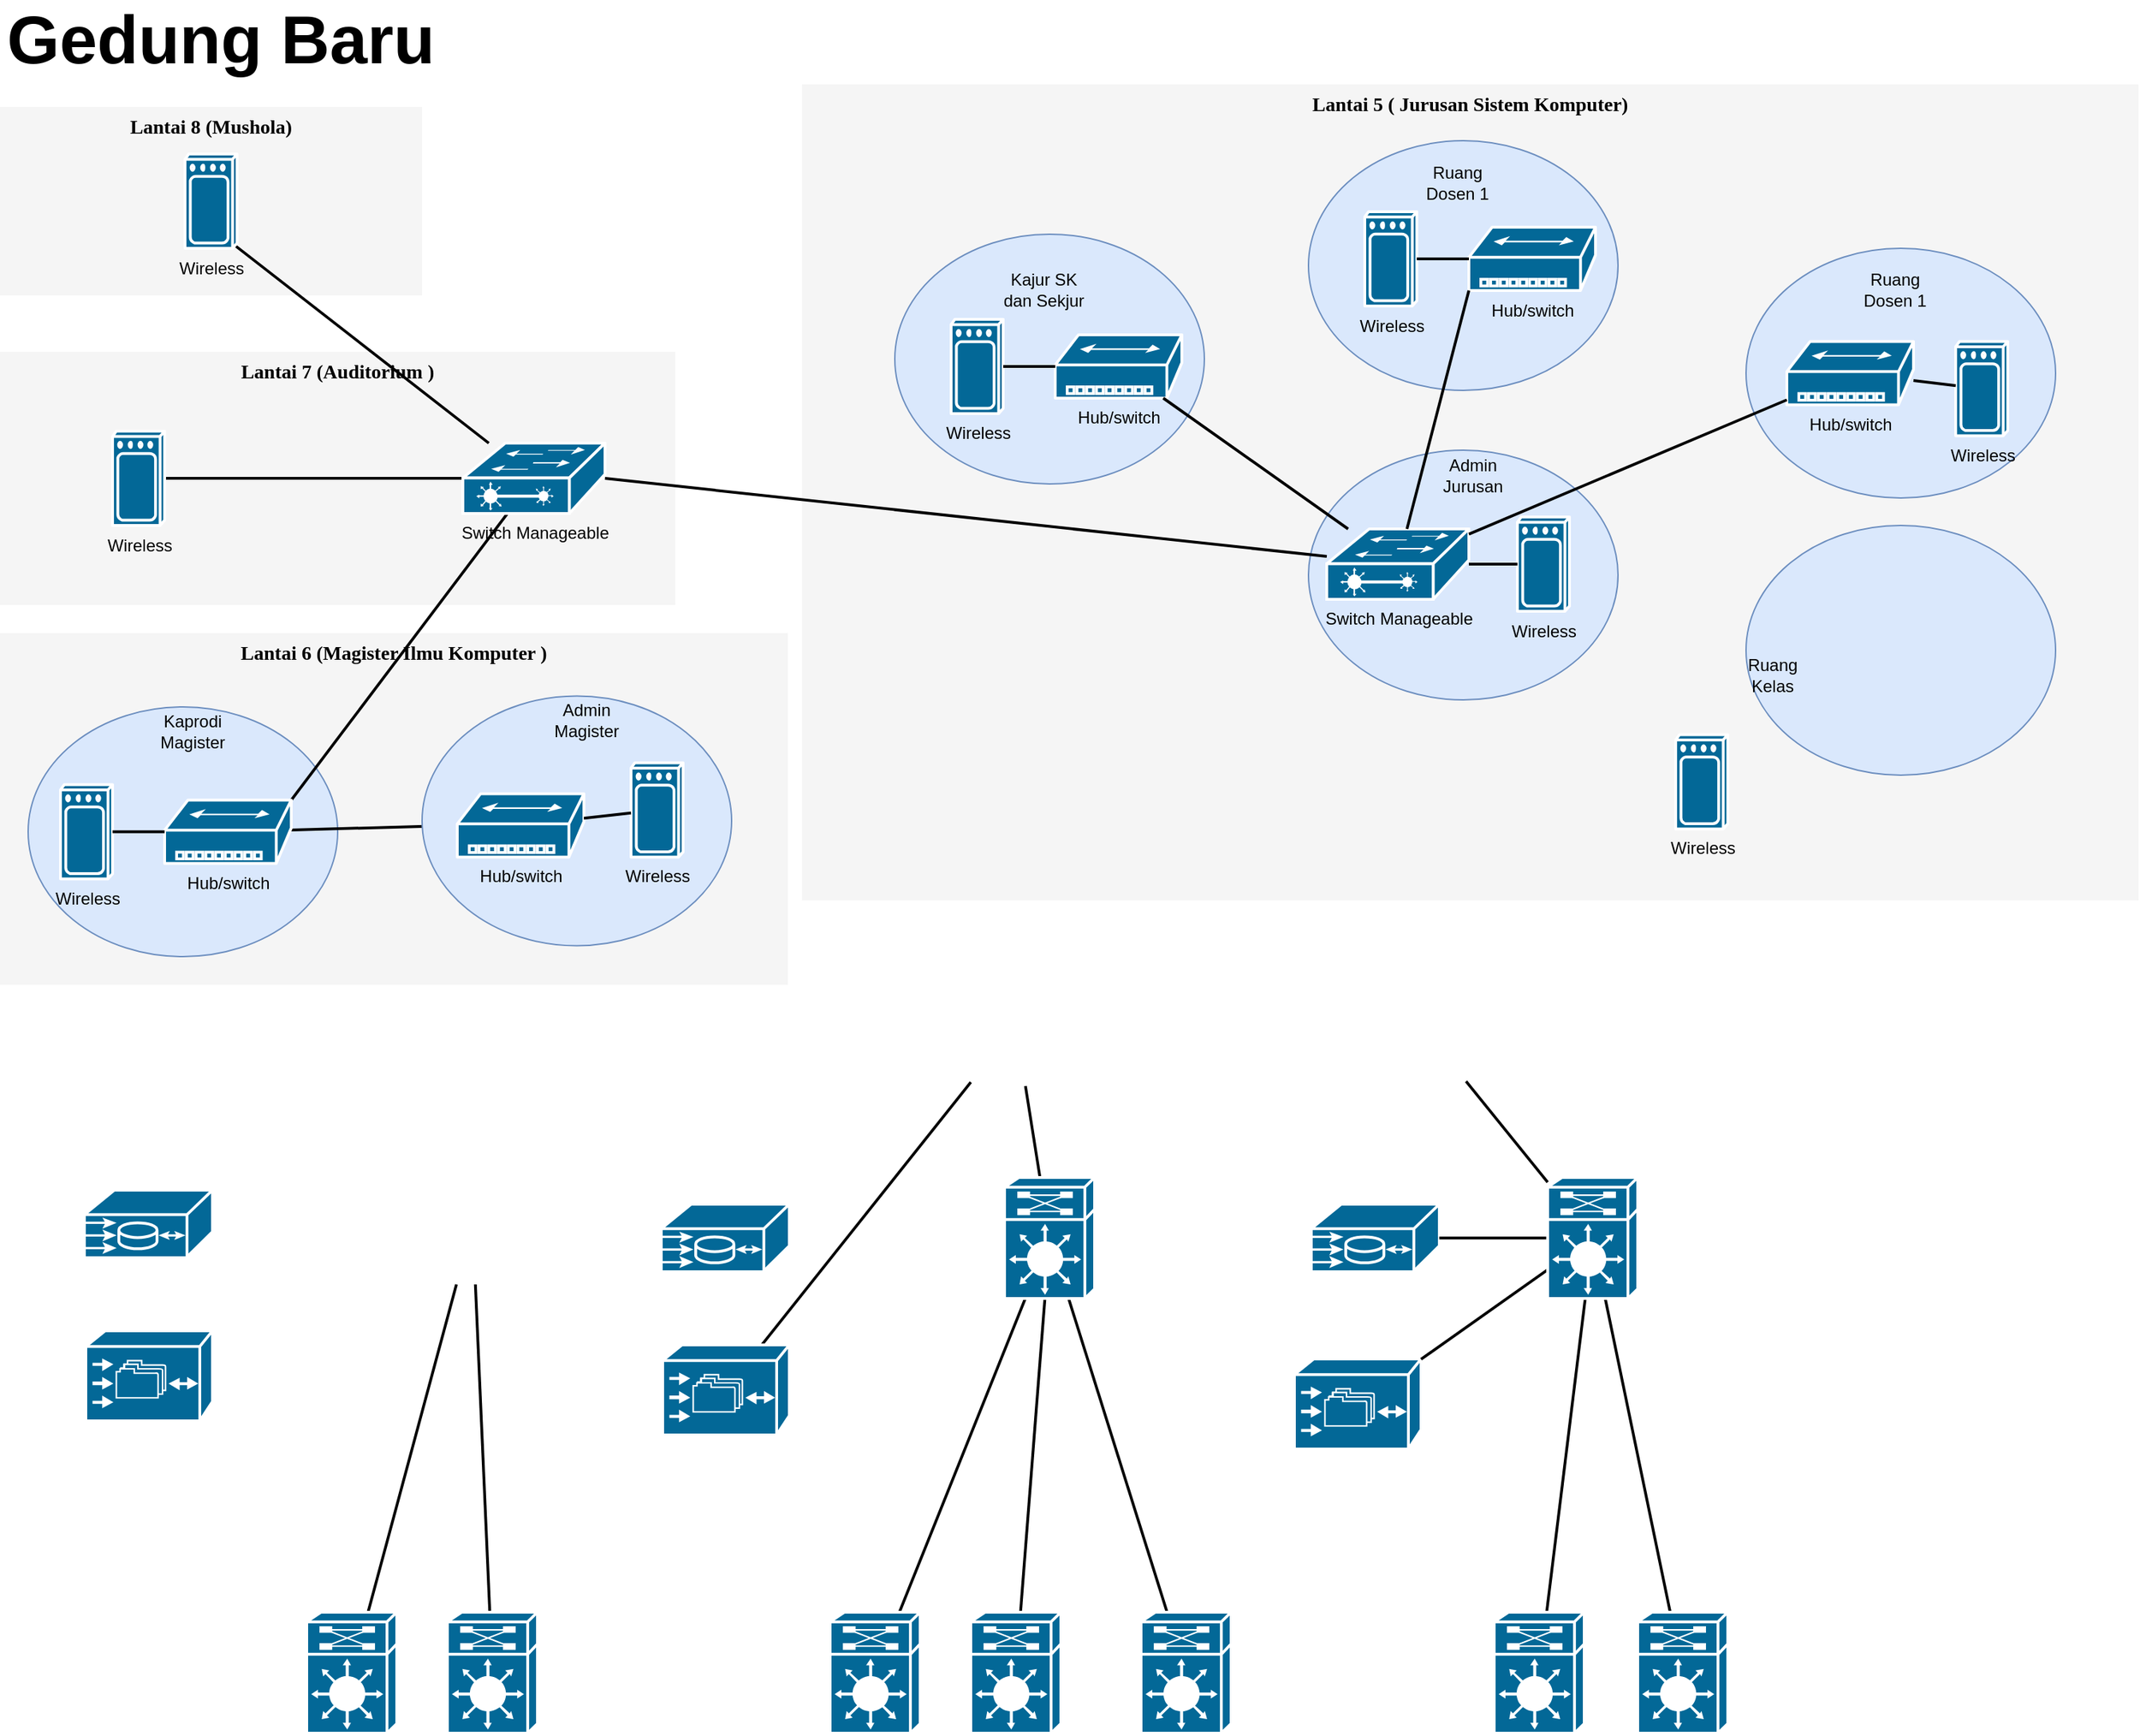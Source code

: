 <mxfile version="14.8.1" type="github">
  <diagram name="Page-1" id="c37626ed-c26b-45fb-9056-f9ebc6bb27b6">
    <mxGraphModel dx="1673" dy="841" grid="1" gridSize="10" guides="1" tooltips="1" connect="1" arrows="1" fold="1" page="1" pageScale="1" pageWidth="1100" pageHeight="850" background="none" math="0" shadow="0">
      <root>
        <mxCell id="0" />
        <mxCell id="1" parent="0" />
        <mxCell id="1c7a67bf8fd3230f-81" value="Lantai 5 ( Jurusan Sistem Komputer)" style="whiteSpace=wrap;html=1;rounded=0;shadow=0;comic=0;strokeWidth=1;fontFamily=Verdana;fontSize=14;fillColor=#f5f5f5;strokeColor=none;fontStyle=1;verticalAlign=top;" parent="1" vertex="1">
          <mxGeometry x="1030" y="230" width="950" height="580" as="geometry" />
        </mxCell>
        <mxCell id="SSEBOfdXeAujol5U6Ge1-46" value="" style="group" vertex="1" connectable="0" parent="1">
          <mxGeometry x="1701" y="346.5" width="220" height="177.5" as="geometry" />
        </mxCell>
        <mxCell id="SSEBOfdXeAujol5U6Ge1-37" value="" style="ellipse;whiteSpace=wrap;html=1;fillColor=#dae8fc;strokeColor=#6c8ebf;" vertex="1" parent="SSEBOfdXeAujol5U6Ge1-46">
          <mxGeometry width="220" height="177.5" as="geometry" />
        </mxCell>
        <mxCell id="SSEBOfdXeAujol5U6Ge1-33" value="Hub/switch" style="shape=mxgraph.cisco.hubs_and_gateways.small_hub;html=1;pointerEvents=1;dashed=0;fillColor=#036897;strokeColor=#ffffff;strokeWidth=2;verticalLabelPosition=bottom;verticalAlign=top;align=center;outlineConnect=0;" vertex="1" parent="SSEBOfdXeAujol5U6Ge1-46">
          <mxGeometry x="29" y="66.25" width="90" height="45" as="geometry" />
        </mxCell>
        <mxCell id="SSEBOfdXeAujol5U6Ge1-34" value="Ruang Dosen 1" style="text;html=1;strokeColor=none;fillColor=none;align=center;verticalAlign=middle;whiteSpace=wrap;rounded=0;" vertex="1" parent="SSEBOfdXeAujol5U6Ge1-46">
          <mxGeometry x="70" y="20" width="72" height="19.5" as="geometry" />
        </mxCell>
        <mxCell id="SSEBOfdXeAujol5U6Ge1-35" value="Wireless" style="shape=mxgraph.cisco.wireless.wireless;html=1;pointerEvents=1;dashed=0;fillColor=#036897;strokeColor=#ffffff;strokeWidth=2;verticalLabelPosition=bottom;verticalAlign=top;align=center;outlineConnect=0;" vertex="1" parent="SSEBOfdXeAujol5U6Ge1-46">
          <mxGeometry x="149" y="66.25" width="37" height="67" as="geometry" />
        </mxCell>
        <mxCell id="SSEBOfdXeAujol5U6Ge1-36" style="edgeStyle=none;html=1;labelBackgroundColor=none;startFill=0;endArrow=none;endFill=0;strokeWidth=2;fontFamily=Verdana;fontSize=12;" edge="1" parent="SSEBOfdXeAujol5U6Ge1-46" source="SSEBOfdXeAujol5U6Ge1-35" target="SSEBOfdXeAujol5U6Ge1-33">
          <mxGeometry relative="1" as="geometry">
            <mxPoint x="303" y="-137" as="sourcePoint" />
            <mxPoint x="91" y="-137" as="targetPoint" />
          </mxGeometry>
        </mxCell>
        <mxCell id="SSEBOfdXeAujol5U6Ge1-11" value="Lantai 6 (Magister Ilmu Komputer ) " style="whiteSpace=wrap;html=1;rounded=0;shadow=0;comic=0;strokeWidth=1;fontFamily=Verdana;fontSize=14;fillColor=#f5f5f5;strokeColor=none;verticalAlign=top;fontStyle=1" vertex="1" parent="1">
          <mxGeometry x="460" y="620" width="560" height="250" as="geometry" />
        </mxCell>
        <mxCell id="SSEBOfdXeAujol5U6Ge1-14" value="" style="ellipse;whiteSpace=wrap;html=1;fillColor=#dae8fc;strokeColor=#6c8ebf;" vertex="1" parent="1">
          <mxGeometry x="480" y="672.5" width="220" height="177.5" as="geometry" />
        </mxCell>
        <mxCell id="SSEBOfdXeAujol5U6Ge1-6" value="Lantai 7 (Auditorium ) " style="whiteSpace=wrap;html=1;rounded=0;shadow=0;comic=0;strokeWidth=1;fontFamily=Verdana;fontSize=14;fillColor=#f5f5f5;strokeColor=none;verticalAlign=top;fontStyle=1" vertex="1" parent="1">
          <mxGeometry x="460" y="420" width="480" height="180" as="geometry" />
        </mxCell>
        <mxCell id="1c7a67bf8fd3230f-83" value="Lantai 8 (Mushola) " style="whiteSpace=wrap;html=1;rounded=0;shadow=0;comic=0;strokeWidth=1;fontFamily=Verdana;fontSize=14;fillColor=#f5f5f5;strokeColor=none;verticalAlign=top;fontStyle=1" parent="1" vertex="1">
          <mxGeometry x="460" y="246" width="300" height="134" as="geometry" />
        </mxCell>
        <mxCell id="1c7a67bf8fd3230f-56" style="edgeStyle=none;html=1;labelBackgroundColor=none;startFill=0;endArrow=none;endFill=0;strokeWidth=2;fontFamily=Verdana;fontSize=12;exitX=0.96;exitY=0.97;exitDx=0;exitDy=0;exitPerimeter=0;" parent="1" source="SSEBOfdXeAujol5U6Ge1-5" target="SSEBOfdXeAujol5U6Ge1-7" edge="1">
          <mxGeometry relative="1" as="geometry">
            <mxPoint x="878.455" y="775.253" as="sourcePoint" />
            <mxPoint x="854.663" y="856" as="targetPoint" />
          </mxGeometry>
        </mxCell>
        <mxCell id="1c7a67bf8fd3230f-66" style="edgeStyle=none;html=1;labelBackgroundColor=none;startFill=0;endArrow=none;endFill=0;strokeWidth=2;fontFamily=Verdana;fontSize=12;exitX=0;exitY=0.5;exitDx=0;exitDy=0;exitPerimeter=0;entryX=1;entryY=0.5;entryDx=0;entryDy=0;entryPerimeter=0;" parent="1" source="SSEBOfdXeAujol5U6Ge1-7" target="SSEBOfdXeAujol5U6Ge1-8" edge="1">
          <mxGeometry relative="1" as="geometry">
            <mxPoint x="827.972" y="942" as="sourcePoint" />
            <mxPoint x="810.028" y="997" as="targetPoint" />
          </mxGeometry>
        </mxCell>
        <mxCell id="1c7a67bf8fd3230f-60" style="edgeStyle=none;html=1;labelBackgroundColor=none;startFill=0;endArrow=none;endFill=0;strokeWidth=2;fontFamily=Verdana;fontSize=12;" parent="1" target="1c7a67bf8fd3230f-24" edge="1">
          <mxGeometry relative="1" as="geometry">
            <mxPoint x="1188.834" y="942" as="sourcePoint" />
          </mxGeometry>
        </mxCell>
        <mxCell id="1c7a67bf8fd3230f-70" style="edgeStyle=none;html=1;labelBackgroundColor=none;startFill=0;endArrow=none;endFill=0;strokeWidth=2;fontFamily=Verdana;fontSize=12;" parent="1" target="1c7a67bf8fd3230f-23" edge="1">
          <mxGeometry relative="1" as="geometry">
            <mxPoint x="1150.0" y="939.233" as="sourcePoint" />
          </mxGeometry>
        </mxCell>
        <mxCell id="1c7a67bf8fd3230f-59" style="edgeStyle=none;html=1;labelBackgroundColor=none;startFill=0;endArrow=none;endFill=0;strokeWidth=2;fontFamily=Verdana;fontSize=12;" parent="1" target="1c7a67bf8fd3230f-27" edge="1">
          <mxGeometry relative="1" as="geometry">
            <mxPoint x="1502" y="938.607" as="sourcePoint" />
          </mxGeometry>
        </mxCell>
        <mxCell id="1c7a67bf8fd3230f-19" value="" style="shape=mxgraph.cisco.misc.me1100;html=1;dashed=0;fillColor=#036897;strokeColor=#ffffff;strokeWidth=2;verticalLabelPosition=bottom;verticalAlign=top;rounded=0;shadow=0;comic=0;fontFamily=Verdana;fontSize=12;" parent="1" vertex="1">
          <mxGeometry x="520" y="1016" width="91" height="48" as="geometry" />
        </mxCell>
        <mxCell id="1c7a67bf8fd3230f-20" value="" style="shape=mxgraph.cisco.storage.cisco_file_engine;html=1;dashed=0;fillColor=#036897;strokeColor=#ffffff;strokeWidth=2;verticalLabelPosition=bottom;verticalAlign=top;rounded=0;shadow=0;comic=0;fontFamily=Verdana;fontSize=12;" parent="1" vertex="1">
          <mxGeometry x="521" y="1116" width="90" height="64" as="geometry" />
        </mxCell>
        <mxCell id="1c7a67bf8fd3230f-67" style="edgeStyle=none;html=1;labelBackgroundColor=none;startFill=0;endArrow=none;endFill=0;strokeWidth=2;fontFamily=Verdana;fontSize=12;entryX=1;entryY=0;entryDx=0;entryDy=0;entryPerimeter=0;" parent="1" source="SSEBOfdXeAujol5U6Ge1-7" target="SSEBOfdXeAujol5U6Ge1-13" edge="1">
          <mxGeometry relative="1" as="geometry">
            <mxPoint x="764" y="1040" as="sourcePoint" />
          </mxGeometry>
        </mxCell>
        <mxCell id="1c7a67bf8fd3230f-68" style="edgeStyle=none;html=1;labelBackgroundColor=none;startFill=0;endArrow=none;endFill=0;strokeWidth=2;fontFamily=Verdana;fontSize=12;exitX=0;exitY=0.5;exitDx=0;exitDy=0;exitPerimeter=0;" parent="1" source="SSEBOfdXeAujol5U6Ge1-21" target="SSEBOfdXeAujol5U6Ge1-13" edge="1">
          <mxGeometry relative="1" as="geometry">
            <mxPoint x="764" y="1055.026" as="sourcePoint" />
          </mxGeometry>
        </mxCell>
        <mxCell id="1c7a67bf8fd3230f-78" style="edgeStyle=none;html=1;labelBackgroundColor=none;startFill=0;endArrow=none;endFill=0;strokeWidth=2;fontFamily=Verdana;fontSize=12;" parent="1" target="1c7a67bf8fd3230f-29" edge="1">
          <mxGeometry relative="1" as="geometry">
            <mxPoint x="797.887" y="1083" as="sourcePoint" />
          </mxGeometry>
        </mxCell>
        <mxCell id="1c7a67bf8fd3230f-79" style="edgeStyle=none;html=1;labelBackgroundColor=none;startFill=0;endArrow=none;endFill=0;strokeWidth=2;fontFamily=Verdana;fontSize=12;" parent="1" target="1c7a67bf8fd3230f-28" edge="1">
          <mxGeometry relative="1" as="geometry">
            <mxPoint x="784.408" y="1083" as="sourcePoint" />
          </mxGeometry>
        </mxCell>
        <mxCell id="1c7a67bf8fd3230f-22" value="" style="shape=mxgraph.cisco.misc.me1100;html=1;dashed=0;fillColor=#036897;strokeColor=#ffffff;strokeWidth=2;verticalLabelPosition=bottom;verticalAlign=top;rounded=0;shadow=0;comic=0;fontFamily=Verdana;fontSize=12;" parent="1" vertex="1">
          <mxGeometry x="930" y="1026" width="91" height="48" as="geometry" />
        </mxCell>
        <mxCell id="1c7a67bf8fd3230f-23" value="" style="shape=mxgraph.cisco.storage.cisco_file_engine;html=1;dashed=0;fillColor=#036897;strokeColor=#ffffff;strokeWidth=2;verticalLabelPosition=bottom;verticalAlign=top;rounded=0;shadow=0;comic=0;fontFamily=Verdana;fontSize=12;" parent="1" vertex="1">
          <mxGeometry x="931" y="1126" width="90" height="64" as="geometry" />
        </mxCell>
        <mxCell id="1c7a67bf8fd3230f-75" style="edgeStyle=none;html=1;labelBackgroundColor=none;startFill=0;endArrow=none;endFill=0;strokeWidth=2;fontFamily=Verdana;fontSize=12;" parent="1" source="1c7a67bf8fd3230f-24" target="1c7a67bf8fd3230f-33" edge="1">
          <mxGeometry relative="1" as="geometry" />
        </mxCell>
        <mxCell id="1c7a67bf8fd3230f-76" style="edgeStyle=none;html=1;labelBackgroundColor=none;startFill=0;endArrow=none;endFill=0;strokeWidth=2;fontFamily=Verdana;fontSize=12;" parent="1" source="1c7a67bf8fd3230f-24" target="1c7a67bf8fd3230f-32" edge="1">
          <mxGeometry relative="1" as="geometry" />
        </mxCell>
        <mxCell id="1c7a67bf8fd3230f-77" style="edgeStyle=none;html=1;labelBackgroundColor=none;startFill=0;endArrow=none;endFill=0;strokeWidth=2;fontFamily=Verdana;fontSize=12;" parent="1" source="1c7a67bf8fd3230f-24" target="1c7a67bf8fd3230f-31" edge="1">
          <mxGeometry relative="1" as="geometry" />
        </mxCell>
        <mxCell id="1c7a67bf8fd3230f-24" value="" style="shape=mxgraph.cisco.misc.route_switch_processor;html=1;dashed=0;fillColor=#036897;strokeColor=#ffffff;strokeWidth=2;verticalLabelPosition=bottom;verticalAlign=top;rounded=0;shadow=0;comic=0;fontFamily=Verdana;fontSize=12;" parent="1" vertex="1">
          <mxGeometry x="1174" y="1007" width="64" height="86" as="geometry" />
        </mxCell>
        <mxCell id="1c7a67bf8fd3230f-25" value="" style="shape=mxgraph.cisco.misc.me1100;html=1;dashed=0;fillColor=#036897;strokeColor=#ffffff;strokeWidth=2;verticalLabelPosition=bottom;verticalAlign=top;rounded=0;shadow=0;comic=0;fontFamily=Verdana;fontSize=12;" parent="1" vertex="1">
          <mxGeometry x="1392" y="1026" width="91" height="48" as="geometry" />
        </mxCell>
        <mxCell id="1c7a67bf8fd3230f-26" value="" style="shape=mxgraph.cisco.storage.cisco_file_engine;html=1;dashed=0;fillColor=#036897;strokeColor=#ffffff;strokeWidth=2;verticalLabelPosition=bottom;verticalAlign=top;rounded=0;shadow=0;comic=0;fontFamily=Verdana;fontSize=12;" parent="1" vertex="1">
          <mxGeometry x="1380" y="1136" width="90" height="64" as="geometry" />
        </mxCell>
        <mxCell id="1c7a67bf8fd3230f-71" style="edgeStyle=none;html=1;labelBackgroundColor=none;startFill=0;endArrow=none;endFill=0;strokeWidth=2;fontFamily=Verdana;fontSize=12;" parent="1" source="1c7a67bf8fd3230f-27" target="1c7a67bf8fd3230f-25" edge="1">
          <mxGeometry relative="1" as="geometry" />
        </mxCell>
        <mxCell id="1c7a67bf8fd3230f-72" style="edgeStyle=none;html=1;labelBackgroundColor=none;startFill=0;endArrow=none;endFill=0;strokeWidth=2;fontFamily=Verdana;fontSize=12;" parent="1" source="1c7a67bf8fd3230f-27" target="1c7a67bf8fd3230f-26" edge="1">
          <mxGeometry relative="1" as="geometry" />
        </mxCell>
        <mxCell id="1c7a67bf8fd3230f-73" style="edgeStyle=none;html=1;labelBackgroundColor=none;startFill=0;endArrow=none;endFill=0;strokeWidth=2;fontFamily=Verdana;fontSize=12;" parent="1" source="1c7a67bf8fd3230f-27" target="1c7a67bf8fd3230f-35" edge="1">
          <mxGeometry relative="1" as="geometry" />
        </mxCell>
        <mxCell id="1c7a67bf8fd3230f-74" style="edgeStyle=none;html=1;labelBackgroundColor=none;startFill=0;endArrow=none;endFill=0;strokeWidth=2;fontFamily=Verdana;fontSize=12;" parent="1" source="1c7a67bf8fd3230f-27" target="1c7a67bf8fd3230f-34" edge="1">
          <mxGeometry relative="1" as="geometry" />
        </mxCell>
        <mxCell id="1c7a67bf8fd3230f-27" value="" style="shape=mxgraph.cisco.misc.route_switch_processor;html=1;dashed=0;fillColor=#036897;strokeColor=#ffffff;strokeWidth=2;verticalLabelPosition=bottom;verticalAlign=top;rounded=0;shadow=0;comic=0;fontFamily=Verdana;fontSize=12;" parent="1" vertex="1">
          <mxGeometry x="1560" y="1007" width="64" height="86" as="geometry" />
        </mxCell>
        <mxCell id="1c7a67bf8fd3230f-28" value="" style="shape=mxgraph.cisco.misc.route_switch_processor;html=1;dashed=0;fillColor=#036897;strokeColor=#ffffff;strokeWidth=2;verticalLabelPosition=bottom;verticalAlign=top;rounded=0;shadow=0;comic=0;fontFamily=Verdana;fontSize=12;" parent="1" vertex="1">
          <mxGeometry x="678" y="1316" width="64" height="86" as="geometry" />
        </mxCell>
        <mxCell id="1c7a67bf8fd3230f-29" value="" style="shape=mxgraph.cisco.misc.route_switch_processor;html=1;dashed=0;fillColor=#036897;strokeColor=#ffffff;strokeWidth=2;verticalLabelPosition=bottom;verticalAlign=top;rounded=0;shadow=0;comic=0;fontFamily=Verdana;fontSize=12;" parent="1" vertex="1">
          <mxGeometry x="778" y="1316" width="64" height="86" as="geometry" />
        </mxCell>
        <mxCell id="1c7a67bf8fd3230f-31" value="" style="shape=mxgraph.cisco.misc.route_switch_processor;html=1;dashed=0;fillColor=#036897;strokeColor=#ffffff;strokeWidth=2;verticalLabelPosition=bottom;verticalAlign=top;rounded=0;shadow=0;comic=0;fontFamily=Verdana;fontSize=12;" parent="1" vertex="1">
          <mxGeometry x="1050" y="1316" width="64" height="86" as="geometry" />
        </mxCell>
        <mxCell id="1c7a67bf8fd3230f-32" value="" style="shape=mxgraph.cisco.misc.route_switch_processor;html=1;dashed=0;fillColor=#036897;strokeColor=#ffffff;strokeWidth=2;verticalLabelPosition=bottom;verticalAlign=top;rounded=0;shadow=0;comic=0;fontFamily=Verdana;fontSize=12;" parent="1" vertex="1">
          <mxGeometry x="1150" y="1316" width="64" height="86" as="geometry" />
        </mxCell>
        <mxCell id="1c7a67bf8fd3230f-33" value="" style="shape=mxgraph.cisco.misc.route_switch_processor;html=1;dashed=0;fillColor=#036897;strokeColor=#ffffff;strokeWidth=2;verticalLabelPosition=bottom;verticalAlign=top;rounded=0;shadow=0;comic=0;fontFamily=Verdana;fontSize=12;" parent="1" vertex="1">
          <mxGeometry x="1271" y="1316" width="64" height="86" as="geometry" />
        </mxCell>
        <mxCell id="1c7a67bf8fd3230f-34" value="" style="shape=mxgraph.cisco.misc.route_switch_processor;html=1;dashed=0;fillColor=#036897;strokeColor=#ffffff;strokeWidth=2;verticalLabelPosition=bottom;verticalAlign=top;rounded=0;shadow=0;comic=0;fontFamily=Verdana;fontSize=12;" parent="1" vertex="1">
          <mxGeometry x="1522" y="1316" width="64" height="86" as="geometry" />
        </mxCell>
        <mxCell id="1c7a67bf8fd3230f-35" value="" style="shape=mxgraph.cisco.misc.route_switch_processor;html=1;dashed=0;fillColor=#036897;strokeColor=#ffffff;strokeWidth=2;verticalLabelPosition=bottom;verticalAlign=top;rounded=0;shadow=0;comic=0;fontFamily=Verdana;fontSize=12;" parent="1" vertex="1">
          <mxGeometry x="1624" y="1316" width="64" height="86" as="geometry" />
        </mxCell>
        <mxCell id="SSEBOfdXeAujol5U6Ge1-3" value="&lt;b&gt;&lt;font style=&quot;font-size: 48px&quot;&gt;Gedung Baru&lt;/font&gt;&lt;/b&gt;" style="text;html=1;strokeColor=none;fillColor=none;spacing=5;spacingTop=-20;whiteSpace=wrap;overflow=hidden;rounded=0;" vertex="1" parent="1">
          <mxGeometry x="460" y="180" width="340" height="50" as="geometry" />
        </mxCell>
        <mxCell id="SSEBOfdXeAujol5U6Ge1-5" value="Wireless" style="shape=mxgraph.cisco.wireless.wireless;html=1;pointerEvents=1;dashed=0;fillColor=#036897;strokeColor=#ffffff;strokeWidth=2;verticalLabelPosition=bottom;verticalAlign=top;align=center;outlineConnect=0;" vertex="1" parent="1">
          <mxGeometry x="591.5" y="279.5" width="37" height="67" as="geometry" />
        </mxCell>
        <mxCell id="SSEBOfdXeAujol5U6Ge1-7" value="&lt;div&gt;Switch Manageable&lt;br&gt;&lt;/div&gt;" style="shape=mxgraph.cisco.switches.layer_2_remote_switch;html=1;pointerEvents=1;dashed=0;fillColor=#036897;strokeColor=#ffffff;strokeWidth=2;verticalLabelPosition=bottom;verticalAlign=top;align=center;outlineConnect=0;" vertex="1" parent="1">
          <mxGeometry x="789" y="485" width="101" height="50" as="geometry" />
        </mxCell>
        <mxCell id="SSEBOfdXeAujol5U6Ge1-8" value="Wireless" style="shape=mxgraph.cisco.wireless.wireless;html=1;pointerEvents=1;dashed=0;fillColor=#036897;strokeColor=#ffffff;strokeWidth=2;verticalLabelPosition=bottom;verticalAlign=top;align=center;outlineConnect=0;" vertex="1" parent="1">
          <mxGeometry x="540" y="476.5" width="37" height="67" as="geometry" />
        </mxCell>
        <mxCell id="SSEBOfdXeAujol5U6Ge1-13" value="Hub/switch" style="shape=mxgraph.cisco.hubs_and_gateways.small_hub;html=1;pointerEvents=1;dashed=0;fillColor=#036897;strokeColor=#ffffff;strokeWidth=2;verticalLabelPosition=bottom;verticalAlign=top;align=center;outlineConnect=0;" vertex="1" parent="1">
          <mxGeometry x="577" y="738.75" width="90" height="45" as="geometry" />
        </mxCell>
        <mxCell id="SSEBOfdXeAujol5U6Ge1-17" value="Kaprodi Magister" style="text;html=1;strokeColor=none;fillColor=none;align=center;verticalAlign=middle;whiteSpace=wrap;rounded=0;" vertex="1" parent="1">
          <mxGeometry x="577" y="680" width="40" height="20" as="geometry" />
        </mxCell>
        <mxCell id="SSEBOfdXeAujol5U6Ge1-18" value="Wireless" style="shape=mxgraph.cisco.wireless.wireless;html=1;pointerEvents=1;dashed=0;fillColor=#036897;strokeColor=#ffffff;strokeWidth=2;verticalLabelPosition=bottom;verticalAlign=top;align=center;outlineConnect=0;" vertex="1" parent="1">
          <mxGeometry x="503" y="727.75" width="37" height="67" as="geometry" />
        </mxCell>
        <mxCell id="SSEBOfdXeAujol5U6Ge1-19" style="edgeStyle=none;html=1;labelBackgroundColor=none;startFill=0;endArrow=none;endFill=0;strokeWidth=2;fontFamily=Verdana;fontSize=12;" edge="1" parent="1" source="SSEBOfdXeAujol5U6Ge1-18" target="SSEBOfdXeAujol5U6Ge1-13">
          <mxGeometry relative="1" as="geometry">
            <mxPoint x="799" y="520" as="sourcePoint" />
            <mxPoint x="587" y="520" as="targetPoint" />
          </mxGeometry>
        </mxCell>
        <mxCell id="SSEBOfdXeAujol5U6Ge1-20" value="" style="ellipse;whiteSpace=wrap;html=1;fillColor=#dae8fc;strokeColor=#6c8ebf;" vertex="1" parent="1">
          <mxGeometry x="760" y="664.75" width="220" height="177.5" as="geometry" />
        </mxCell>
        <mxCell id="SSEBOfdXeAujol5U6Ge1-21" value="Hub/switch" style="shape=mxgraph.cisco.hubs_and_gateways.small_hub;html=1;pointerEvents=1;dashed=0;fillColor=#036897;strokeColor=#ffffff;strokeWidth=2;verticalLabelPosition=bottom;verticalAlign=top;align=center;outlineConnect=0;" vertex="1" parent="1">
          <mxGeometry x="785" y="734.25" width="90" height="45" as="geometry" />
        </mxCell>
        <mxCell id="SSEBOfdXeAujol5U6Ge1-22" value="Admin Magister" style="text;html=1;strokeColor=none;fillColor=none;align=center;verticalAlign=middle;whiteSpace=wrap;rounded=0;" vertex="1" parent="1">
          <mxGeometry x="857" y="672.25" width="40" height="20" as="geometry" />
        </mxCell>
        <mxCell id="SSEBOfdXeAujol5U6Ge1-23" value="Wireless" style="shape=mxgraph.cisco.wireless.wireless;html=1;pointerEvents=1;dashed=0;fillColor=#036897;strokeColor=#ffffff;strokeWidth=2;verticalLabelPosition=bottom;verticalAlign=top;align=center;outlineConnect=0;" vertex="1" parent="1">
          <mxGeometry x="908.5" y="712.25" width="37" height="67" as="geometry" />
        </mxCell>
        <mxCell id="SSEBOfdXeAujol5U6Ge1-24" style="edgeStyle=none;html=1;labelBackgroundColor=none;startFill=0;endArrow=none;endFill=0;strokeWidth=2;fontFamily=Verdana;fontSize=12;" edge="1" parent="1" source="SSEBOfdXeAujol5U6Ge1-23" target="SSEBOfdXeAujol5U6Ge1-21">
          <mxGeometry relative="1" as="geometry">
            <mxPoint x="1079" y="512.25" as="sourcePoint" />
            <mxPoint x="867" y="512.25" as="targetPoint" />
          </mxGeometry>
        </mxCell>
        <mxCell id="SSEBOfdXeAujol5U6Ge1-39" value="" style="group" vertex="1" connectable="0" parent="1">
          <mxGeometry x="1390" y="490" width="220" height="177.5" as="geometry" />
        </mxCell>
        <mxCell id="SSEBOfdXeAujol5U6Ge1-25" value="" style="ellipse;whiteSpace=wrap;html=1;fillColor=#dae8fc;strokeColor=#6c8ebf;" vertex="1" parent="SSEBOfdXeAujol5U6Ge1-39">
          <mxGeometry width="220" height="177.5" as="geometry" />
        </mxCell>
        <mxCell id="SSEBOfdXeAujol5U6Ge1-27" value="Admin Jurusan" style="text;html=1;strokeColor=none;fillColor=none;align=center;verticalAlign=middle;whiteSpace=wrap;rounded=0;" vertex="1" parent="SSEBOfdXeAujol5U6Ge1-39">
          <mxGeometry x="97" y="7.5" width="40" height="20" as="geometry" />
        </mxCell>
        <mxCell id="SSEBOfdXeAujol5U6Ge1-28" value="Wireless" style="shape=mxgraph.cisco.wireless.wireless;html=1;pointerEvents=1;dashed=0;fillColor=#036897;strokeColor=#ffffff;strokeWidth=2;verticalLabelPosition=bottom;verticalAlign=top;align=center;outlineConnect=0;" vertex="1" parent="SSEBOfdXeAujol5U6Ge1-39">
          <mxGeometry x="148.5" y="47.5" width="37" height="67" as="geometry" />
        </mxCell>
        <mxCell id="SSEBOfdXeAujol5U6Ge1-29" style="edgeStyle=none;html=1;labelBackgroundColor=none;startFill=0;endArrow=none;endFill=0;strokeWidth=2;fontFamily=Verdana;fontSize=12;" edge="1" parent="SSEBOfdXeAujol5U6Ge1-39" source="SSEBOfdXeAujol5U6Ge1-28" target="SSEBOfdXeAujol5U6Ge1-30">
          <mxGeometry relative="1" as="geometry">
            <mxPoint x="319" y="-152.5" as="sourcePoint" />
            <mxPoint x="115.0" y="86.897" as="targetPoint" />
          </mxGeometry>
        </mxCell>
        <mxCell id="SSEBOfdXeAujol5U6Ge1-30" value="&lt;div&gt;Switch Manageable&lt;br&gt;&lt;/div&gt;" style="shape=mxgraph.cisco.switches.layer_2_remote_switch;html=1;pointerEvents=1;dashed=0;fillColor=#036897;strokeColor=#ffffff;strokeWidth=2;verticalLabelPosition=bottom;verticalAlign=top;align=center;outlineConnect=0;" vertex="1" parent="SSEBOfdXeAujol5U6Ge1-39">
          <mxGeometry x="13" y="56" width="101" height="50" as="geometry" />
        </mxCell>
        <mxCell id="SSEBOfdXeAujol5U6Ge1-47" value="" style="group" vertex="1" connectable="0" parent="1">
          <mxGeometry x="1390" y="270" width="220" height="177.5" as="geometry" />
        </mxCell>
        <mxCell id="SSEBOfdXeAujol5U6Ge1-48" value="" style="ellipse;whiteSpace=wrap;html=1;fillColor=#dae8fc;strokeColor=#6c8ebf;" vertex="1" parent="SSEBOfdXeAujol5U6Ge1-47">
          <mxGeometry width="220" height="177.5" as="geometry" />
        </mxCell>
        <mxCell id="SSEBOfdXeAujol5U6Ge1-49" value="Hub/switch" style="shape=mxgraph.cisco.hubs_and_gateways.small_hub;html=1;pointerEvents=1;dashed=0;fillColor=#036897;strokeColor=#ffffff;strokeWidth=2;verticalLabelPosition=bottom;verticalAlign=top;align=center;outlineConnect=0;" vertex="1" parent="SSEBOfdXeAujol5U6Ge1-47">
          <mxGeometry x="114" y="61.5" width="90" height="45" as="geometry" />
        </mxCell>
        <mxCell id="SSEBOfdXeAujol5U6Ge1-50" value="Ruang Dosen 1" style="text;html=1;strokeColor=none;fillColor=none;align=center;verticalAlign=middle;whiteSpace=wrap;rounded=0;" vertex="1" parent="SSEBOfdXeAujol5U6Ge1-47">
          <mxGeometry x="70" y="20" width="72" height="19.5" as="geometry" />
        </mxCell>
        <mxCell id="SSEBOfdXeAujol5U6Ge1-51" value="Wireless" style="shape=mxgraph.cisco.wireless.wireless;html=1;pointerEvents=1;dashed=0;fillColor=#036897;strokeColor=#ffffff;strokeWidth=2;verticalLabelPosition=bottom;verticalAlign=top;align=center;outlineConnect=0;" vertex="1" parent="SSEBOfdXeAujol5U6Ge1-47">
          <mxGeometry x="40" y="50.5" width="37" height="67" as="geometry" />
        </mxCell>
        <mxCell id="SSEBOfdXeAujol5U6Ge1-52" style="edgeStyle=none;html=1;labelBackgroundColor=none;startFill=0;endArrow=none;endFill=0;strokeWidth=2;fontFamily=Verdana;fontSize=12;" edge="1" parent="SSEBOfdXeAujol5U6Ge1-47" source="SSEBOfdXeAujol5U6Ge1-51" target="SSEBOfdXeAujol5U6Ge1-49">
          <mxGeometry relative="1" as="geometry">
            <mxPoint x="324" y="-140.5" as="sourcePoint" />
            <mxPoint x="112" y="-140.5" as="targetPoint" />
          </mxGeometry>
        </mxCell>
        <mxCell id="SSEBOfdXeAujol5U6Ge1-38" style="edgeStyle=none;html=1;labelBackgroundColor=none;startFill=0;endArrow=none;endFill=0;strokeWidth=2;fontFamily=Verdana;fontSize=12;" edge="1" parent="1" source="SSEBOfdXeAujol5U6Ge1-30" target="SSEBOfdXeAujol5U6Ge1-33">
          <mxGeometry relative="1" as="geometry">
            <mxPoint x="1358" y="484.873" as="sourcePoint" />
            <mxPoint x="900.0" y="520" as="targetPoint" />
          </mxGeometry>
        </mxCell>
        <mxCell id="1c7a67bf8fd3230f-69" style="edgeStyle=none;html=1;labelBackgroundColor=none;startFill=0;endArrow=none;endFill=0;strokeWidth=2;fontFamily=Verdana;fontSize=12;entryX=1;entryY=0.5;entryDx=0;entryDy=0;entryPerimeter=0;" parent="1" source="SSEBOfdXeAujol5U6Ge1-30" target="SSEBOfdXeAujol5U6Ge1-7" edge="1">
          <mxGeometry relative="1" as="geometry">
            <mxPoint x="1150.0" y="922.4" as="sourcePoint" />
          </mxGeometry>
        </mxCell>
        <mxCell id="SSEBOfdXeAujol5U6Ge1-54" style="edgeStyle=none;html=1;labelBackgroundColor=none;startFill=0;endArrow=none;endFill=0;strokeWidth=2;fontFamily=Verdana;fontSize=12;entryX=0;entryY=1;entryDx=0;entryDy=0;entryPerimeter=0;" edge="1" parent="1" source="SSEBOfdXeAujol5U6Ge1-30" target="SSEBOfdXeAujol5U6Ge1-49">
          <mxGeometry relative="1" as="geometry">
            <mxPoint x="1771.434" y="579.5" as="sourcePoint" />
            <mxPoint x="1586.003" y="400" as="targetPoint" />
          </mxGeometry>
        </mxCell>
        <mxCell id="SSEBOfdXeAujol5U6Ge1-61" value="" style="group" vertex="1" connectable="0" parent="1">
          <mxGeometry x="1096" y="346.5" width="220" height="177.5" as="geometry" />
        </mxCell>
        <mxCell id="SSEBOfdXeAujol5U6Ge1-62" value="" style="ellipse;whiteSpace=wrap;html=1;fillColor=#dae8fc;strokeColor=#6c8ebf;" vertex="1" parent="SSEBOfdXeAujol5U6Ge1-61">
          <mxGeometry y="-10" width="220" height="177.5" as="geometry" />
        </mxCell>
        <mxCell id="SSEBOfdXeAujol5U6Ge1-63" value="Hub/switch" style="shape=mxgraph.cisco.hubs_and_gateways.small_hub;html=1;pointerEvents=1;dashed=0;fillColor=#036897;strokeColor=#ffffff;strokeWidth=2;verticalLabelPosition=bottom;verticalAlign=top;align=center;outlineConnect=0;" vertex="1" parent="SSEBOfdXeAujol5U6Ge1-61">
          <mxGeometry x="114" y="61.5" width="90" height="45" as="geometry" />
        </mxCell>
        <mxCell id="SSEBOfdXeAujol5U6Ge1-64" value="Kajur SK dan Sekjur" style="text;html=1;strokeColor=none;fillColor=none;align=center;verticalAlign=middle;whiteSpace=wrap;rounded=0;" vertex="1" parent="SSEBOfdXeAujol5U6Ge1-61">
          <mxGeometry x="70" y="20" width="72" height="19.5" as="geometry" />
        </mxCell>
        <mxCell id="SSEBOfdXeAujol5U6Ge1-65" value="Wireless" style="shape=mxgraph.cisco.wireless.wireless;html=1;pointerEvents=1;dashed=0;fillColor=#036897;strokeColor=#ffffff;strokeWidth=2;verticalLabelPosition=bottom;verticalAlign=top;align=center;outlineConnect=0;" vertex="1" parent="SSEBOfdXeAujol5U6Ge1-61">
          <mxGeometry x="40" y="50.5" width="37" height="67" as="geometry" />
        </mxCell>
        <mxCell id="SSEBOfdXeAujol5U6Ge1-66" style="edgeStyle=none;html=1;labelBackgroundColor=none;startFill=0;endArrow=none;endFill=0;strokeWidth=2;fontFamily=Verdana;fontSize=12;" edge="1" parent="SSEBOfdXeAujol5U6Ge1-61" source="SSEBOfdXeAujol5U6Ge1-65" target="SSEBOfdXeAujol5U6Ge1-63">
          <mxGeometry relative="1" as="geometry">
            <mxPoint x="324" y="-140.5" as="sourcePoint" />
            <mxPoint x="112" y="-140.5" as="targetPoint" />
          </mxGeometry>
        </mxCell>
        <mxCell id="SSEBOfdXeAujol5U6Ge1-67" style="edgeStyle=none;html=1;labelBackgroundColor=none;startFill=0;endArrow=none;endFill=0;strokeWidth=2;fontFamily=Verdana;fontSize=12;" edge="1" parent="1" source="SSEBOfdXeAujol5U6Ge1-30" target="SSEBOfdXeAujol5U6Ge1-63">
          <mxGeometry relative="1" as="geometry">
            <mxPoint x="1469.991" y="556" as="sourcePoint" />
            <mxPoint x="1514" y="386.5" as="targetPoint" />
          </mxGeometry>
        </mxCell>
        <mxCell id="SSEBOfdXeAujol5U6Ge1-69" value="" style="ellipse;whiteSpace=wrap;html=1;fillColor=#dae8fc;strokeColor=#6c8ebf;" vertex="1" parent="1">
          <mxGeometry x="1701" y="543.5" width="220" height="177.5" as="geometry" />
        </mxCell>
        <mxCell id="SSEBOfdXeAujol5U6Ge1-70" value="Ruang Kelas" style="text;html=1;strokeColor=none;fillColor=none;align=center;verticalAlign=middle;whiteSpace=wrap;rounded=0;" vertex="1" parent="1">
          <mxGeometry x="1700" y="640" width="40" height="20" as="geometry" />
        </mxCell>
        <mxCell id="SSEBOfdXeAujol5U6Ge1-71" value="Wireless" style="shape=mxgraph.cisco.wireless.wireless;html=1;pointerEvents=1;dashed=0;fillColor=#036897;strokeColor=#ffffff;strokeWidth=2;verticalLabelPosition=bottom;verticalAlign=top;align=center;outlineConnect=0;" vertex="1" parent="1">
          <mxGeometry x="1651" y="692.25" width="37" height="67" as="geometry" />
        </mxCell>
      </root>
    </mxGraphModel>
  </diagram>
</mxfile>
